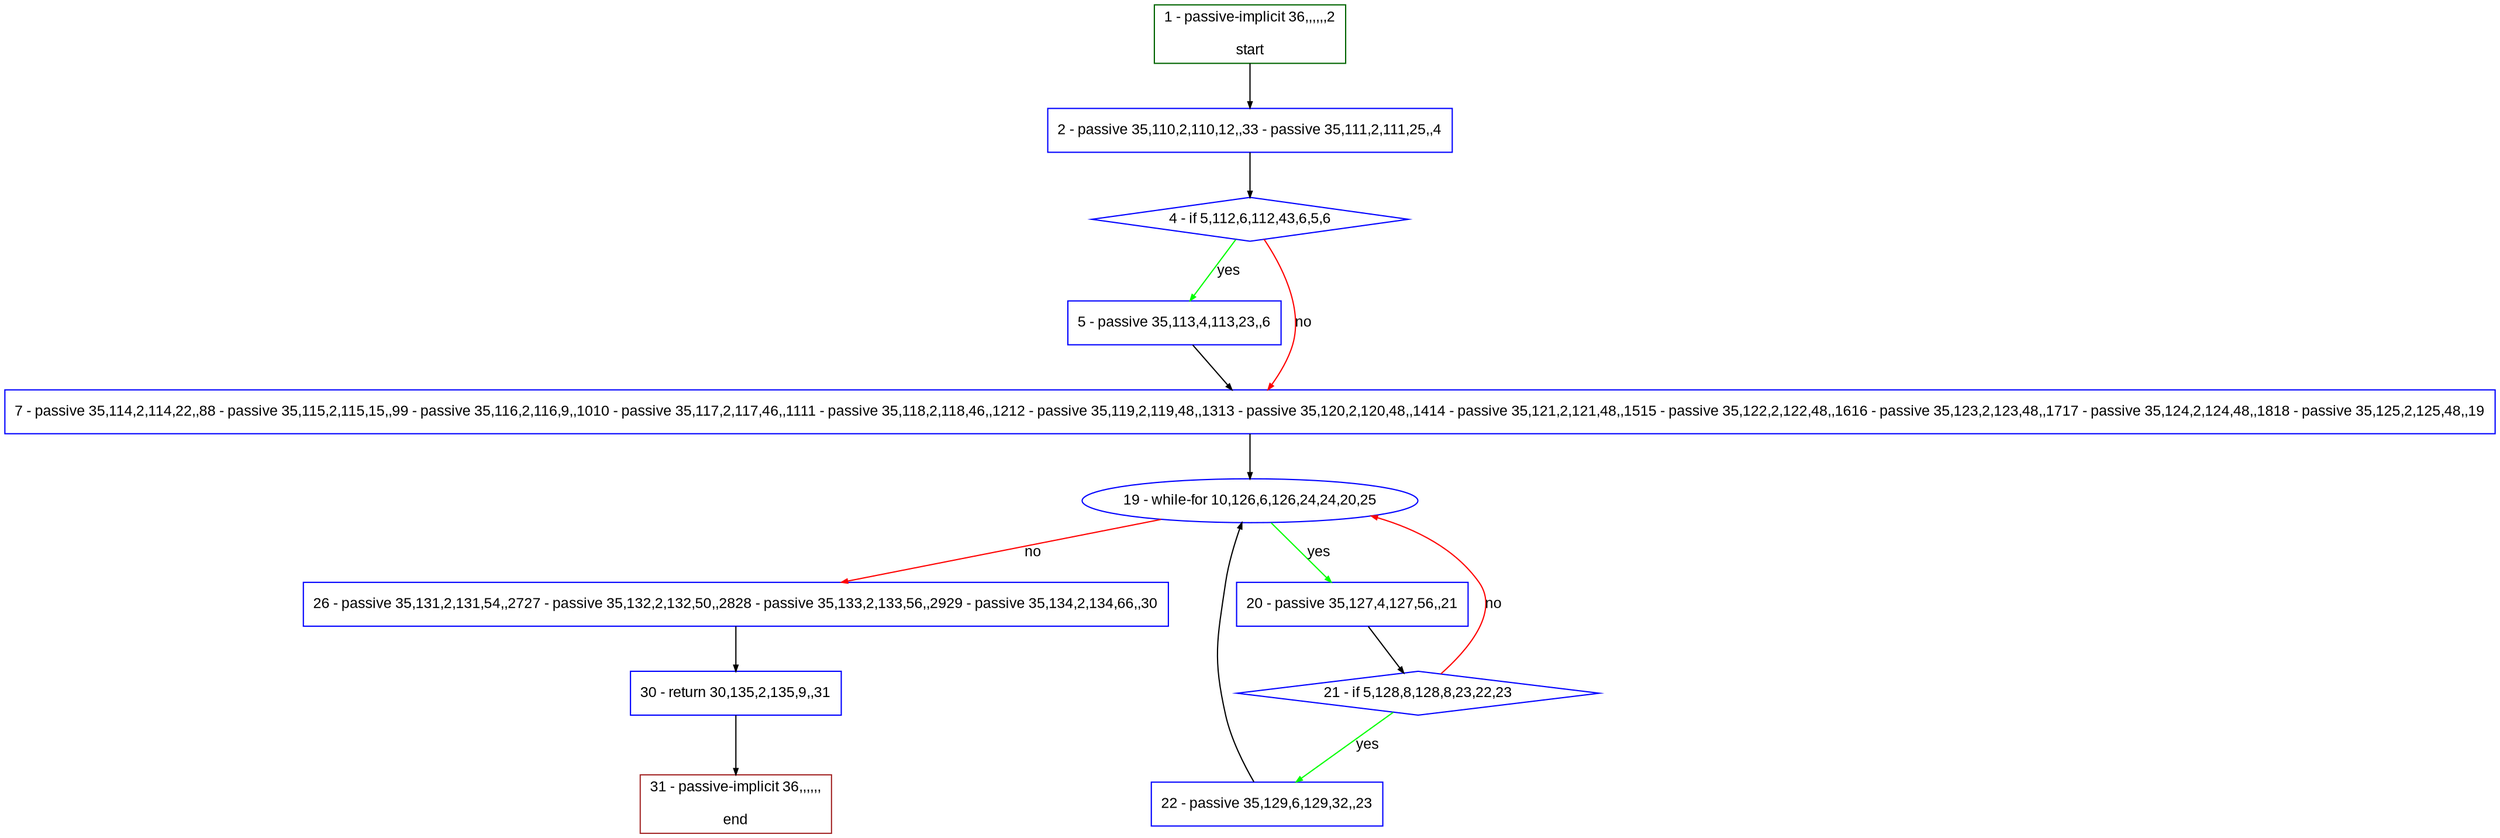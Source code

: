 digraph "" {
  graph [pack="true", label="", fontsize="12", packmode="clust", fontname="Arial", fillcolor="#FFFFCC", bgcolor="white", style="rounded,filled", compound="true"];
  node [node_initialized="no", label="", color="grey", fontsize="12", fillcolor="white", fontname="Arial", style="filled", shape="rectangle", compound="true", fixedsize="false"];
  edge [fontcolor="black", arrowhead="normal", arrowtail="none", arrowsize="0.5", ltail="", label="", color="black", fontsize="12", lhead="", fontname="Arial", dir="forward", compound="true"];
  __N1 [label="2 - passive 35,110,2,110,12,,33 - passive 35,111,2,111,25,,4", color="#0000ff", fillcolor="#ffffff", style="filled", shape="box"];
  __N2 [label="1 - passive-implicit 36,,,,,,2\n\nstart", color="#006400", fillcolor="#ffffff", style="filled", shape="box"];
  __N3 [label="4 - if 5,112,6,112,43,6,5,6", color="#0000ff", fillcolor="#ffffff", style="filled", shape="diamond"];
  __N4 [label="5 - passive 35,113,4,113,23,,6", color="#0000ff", fillcolor="#ffffff", style="filled", shape="box"];
  __N5 [label="7 - passive 35,114,2,114,22,,88 - passive 35,115,2,115,15,,99 - passive 35,116,2,116,9,,1010 - passive 35,117,2,117,46,,1111 - passive 35,118,2,118,46,,1212 - passive 35,119,2,119,48,,1313 - passive 35,120,2,120,48,,1414 - passive 35,121,2,121,48,,1515 - passive 35,122,2,122,48,,1616 - passive 35,123,2,123,48,,1717 - passive 35,124,2,124,48,,1818 - passive 35,125,2,125,48,,19", color="#0000ff", fillcolor="#ffffff", style="filled", shape="box"];
  __N6 [label="19 - while-for 10,126,6,126,24,24,20,25", color="#0000ff", fillcolor="#ffffff", style="filled", shape="oval"];
  __N7 [label="20 - passive 35,127,4,127,56,,21", color="#0000ff", fillcolor="#ffffff", style="filled", shape="box"];
  __N8 [label="26 - passive 35,131,2,131,54,,2727 - passive 35,132,2,132,50,,2828 - passive 35,133,2,133,56,,2929 - passive 35,134,2,134,66,,30", color="#0000ff", fillcolor="#ffffff", style="filled", shape="box"];
  __N9 [label="21 - if 5,128,8,128,8,23,22,23", color="#0000ff", fillcolor="#ffffff", style="filled", shape="diamond"];
  __N10 [label="22 - passive 35,129,6,129,32,,23", color="#0000ff", fillcolor="#ffffff", style="filled", shape="box"];
  __N11 [label="30 - return 30,135,2,135,9,,31", color="#0000ff", fillcolor="#ffffff", style="filled", shape="box"];
  __N12 [label="31 - passive-implicit 36,,,,,,\n\nend", color="#a52a2a", fillcolor="#ffffff", style="filled", shape="box"];
  __N2 -> __N1 [arrowhead="normal", arrowtail="none", color="#000000", label="", dir="forward"];
  __N1 -> __N3 [arrowhead="normal", arrowtail="none", color="#000000", label="", dir="forward"];
  __N3 -> __N4 [arrowhead="normal", arrowtail="none", color="#00ff00", label="yes", dir="forward"];
  __N3 -> __N5 [arrowhead="normal", arrowtail="none", color="#ff0000", label="no", dir="forward"];
  __N4 -> __N5 [arrowhead="normal", arrowtail="none", color="#000000", label="", dir="forward"];
  __N5 -> __N6 [arrowhead="normal", arrowtail="none", color="#000000", label="", dir="forward"];
  __N6 -> __N7 [arrowhead="normal", arrowtail="none", color="#00ff00", label="yes", dir="forward"];
  __N6 -> __N8 [arrowhead="normal", arrowtail="none", color="#ff0000", label="no", dir="forward"];
  __N7 -> __N9 [arrowhead="normal", arrowtail="none", color="#000000", label="", dir="forward"];
  __N9 -> __N6 [arrowhead="normal", arrowtail="none", color="#ff0000", label="no", dir="forward"];
  __N9 -> __N10 [arrowhead="normal", arrowtail="none", color="#00ff00", label="yes", dir="forward"];
  __N10 -> __N6 [arrowhead="normal", arrowtail="none", color="#000000", label="", dir="forward"];
  __N8 -> __N11 [arrowhead="normal", arrowtail="none", color="#000000", label="", dir="forward"];
  __N11 -> __N12 [arrowhead="normal", arrowtail="none", color="#000000", label="", dir="forward"];
}
